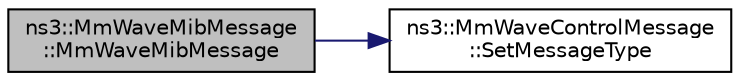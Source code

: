 digraph "ns3::MmWaveMibMessage::MmWaveMibMessage"
{
  edge [fontname="Helvetica",fontsize="10",labelfontname="Helvetica",labelfontsize="10"];
  node [fontname="Helvetica",fontsize="10",shape=record];
  rankdir="LR";
  Node1 [label="ns3::MmWaveMibMessage\l::MmWaveMibMessage",height=0.2,width=0.4,color="black", fillcolor="grey75", style="filled", fontcolor="black"];
  Node1 -> Node2 [color="midnightblue",fontsize="10",style="solid"];
  Node2 [label="ns3::MmWaveControlMessage\l::SetMessageType",height=0.2,width=0.4,color="black", fillcolor="white", style="filled",URL="$d4/d57/classns3_1_1MmWaveControlMessage.html#a225f14e0b2e5314cd7706db55b47053d"];
}
